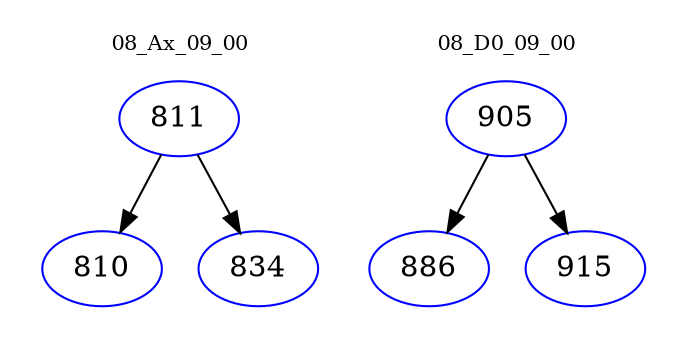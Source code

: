 digraph{
subgraph cluster_0 {
color = white
label = "08_Ax_09_00";
fontsize=10;
T0_811 [label="811", color="blue"]
T0_811 -> T0_810 [color="black"]
T0_810 [label="810", color="blue"]
T0_811 -> T0_834 [color="black"]
T0_834 [label="834", color="blue"]
}
subgraph cluster_1 {
color = white
label = "08_D0_09_00";
fontsize=10;
T1_905 [label="905", color="blue"]
T1_905 -> T1_886 [color="black"]
T1_886 [label="886", color="blue"]
T1_905 -> T1_915 [color="black"]
T1_915 [label="915", color="blue"]
}
}
